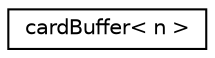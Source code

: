 digraph "Graphical Class Hierarchy"
{
  edge [fontname="Helvetica",fontsize="10",labelfontname="Helvetica",labelfontsize="10"];
  node [fontname="Helvetica",fontsize="10",shape=record];
  rankdir="LR";
  Node0 [label="cardBuffer\< n \>",height=0.2,width=0.4,color="black", fillcolor="white", style="filled",URL="$structcardBuffer.html",tooltip="Cardbuffer struct. "];
}
